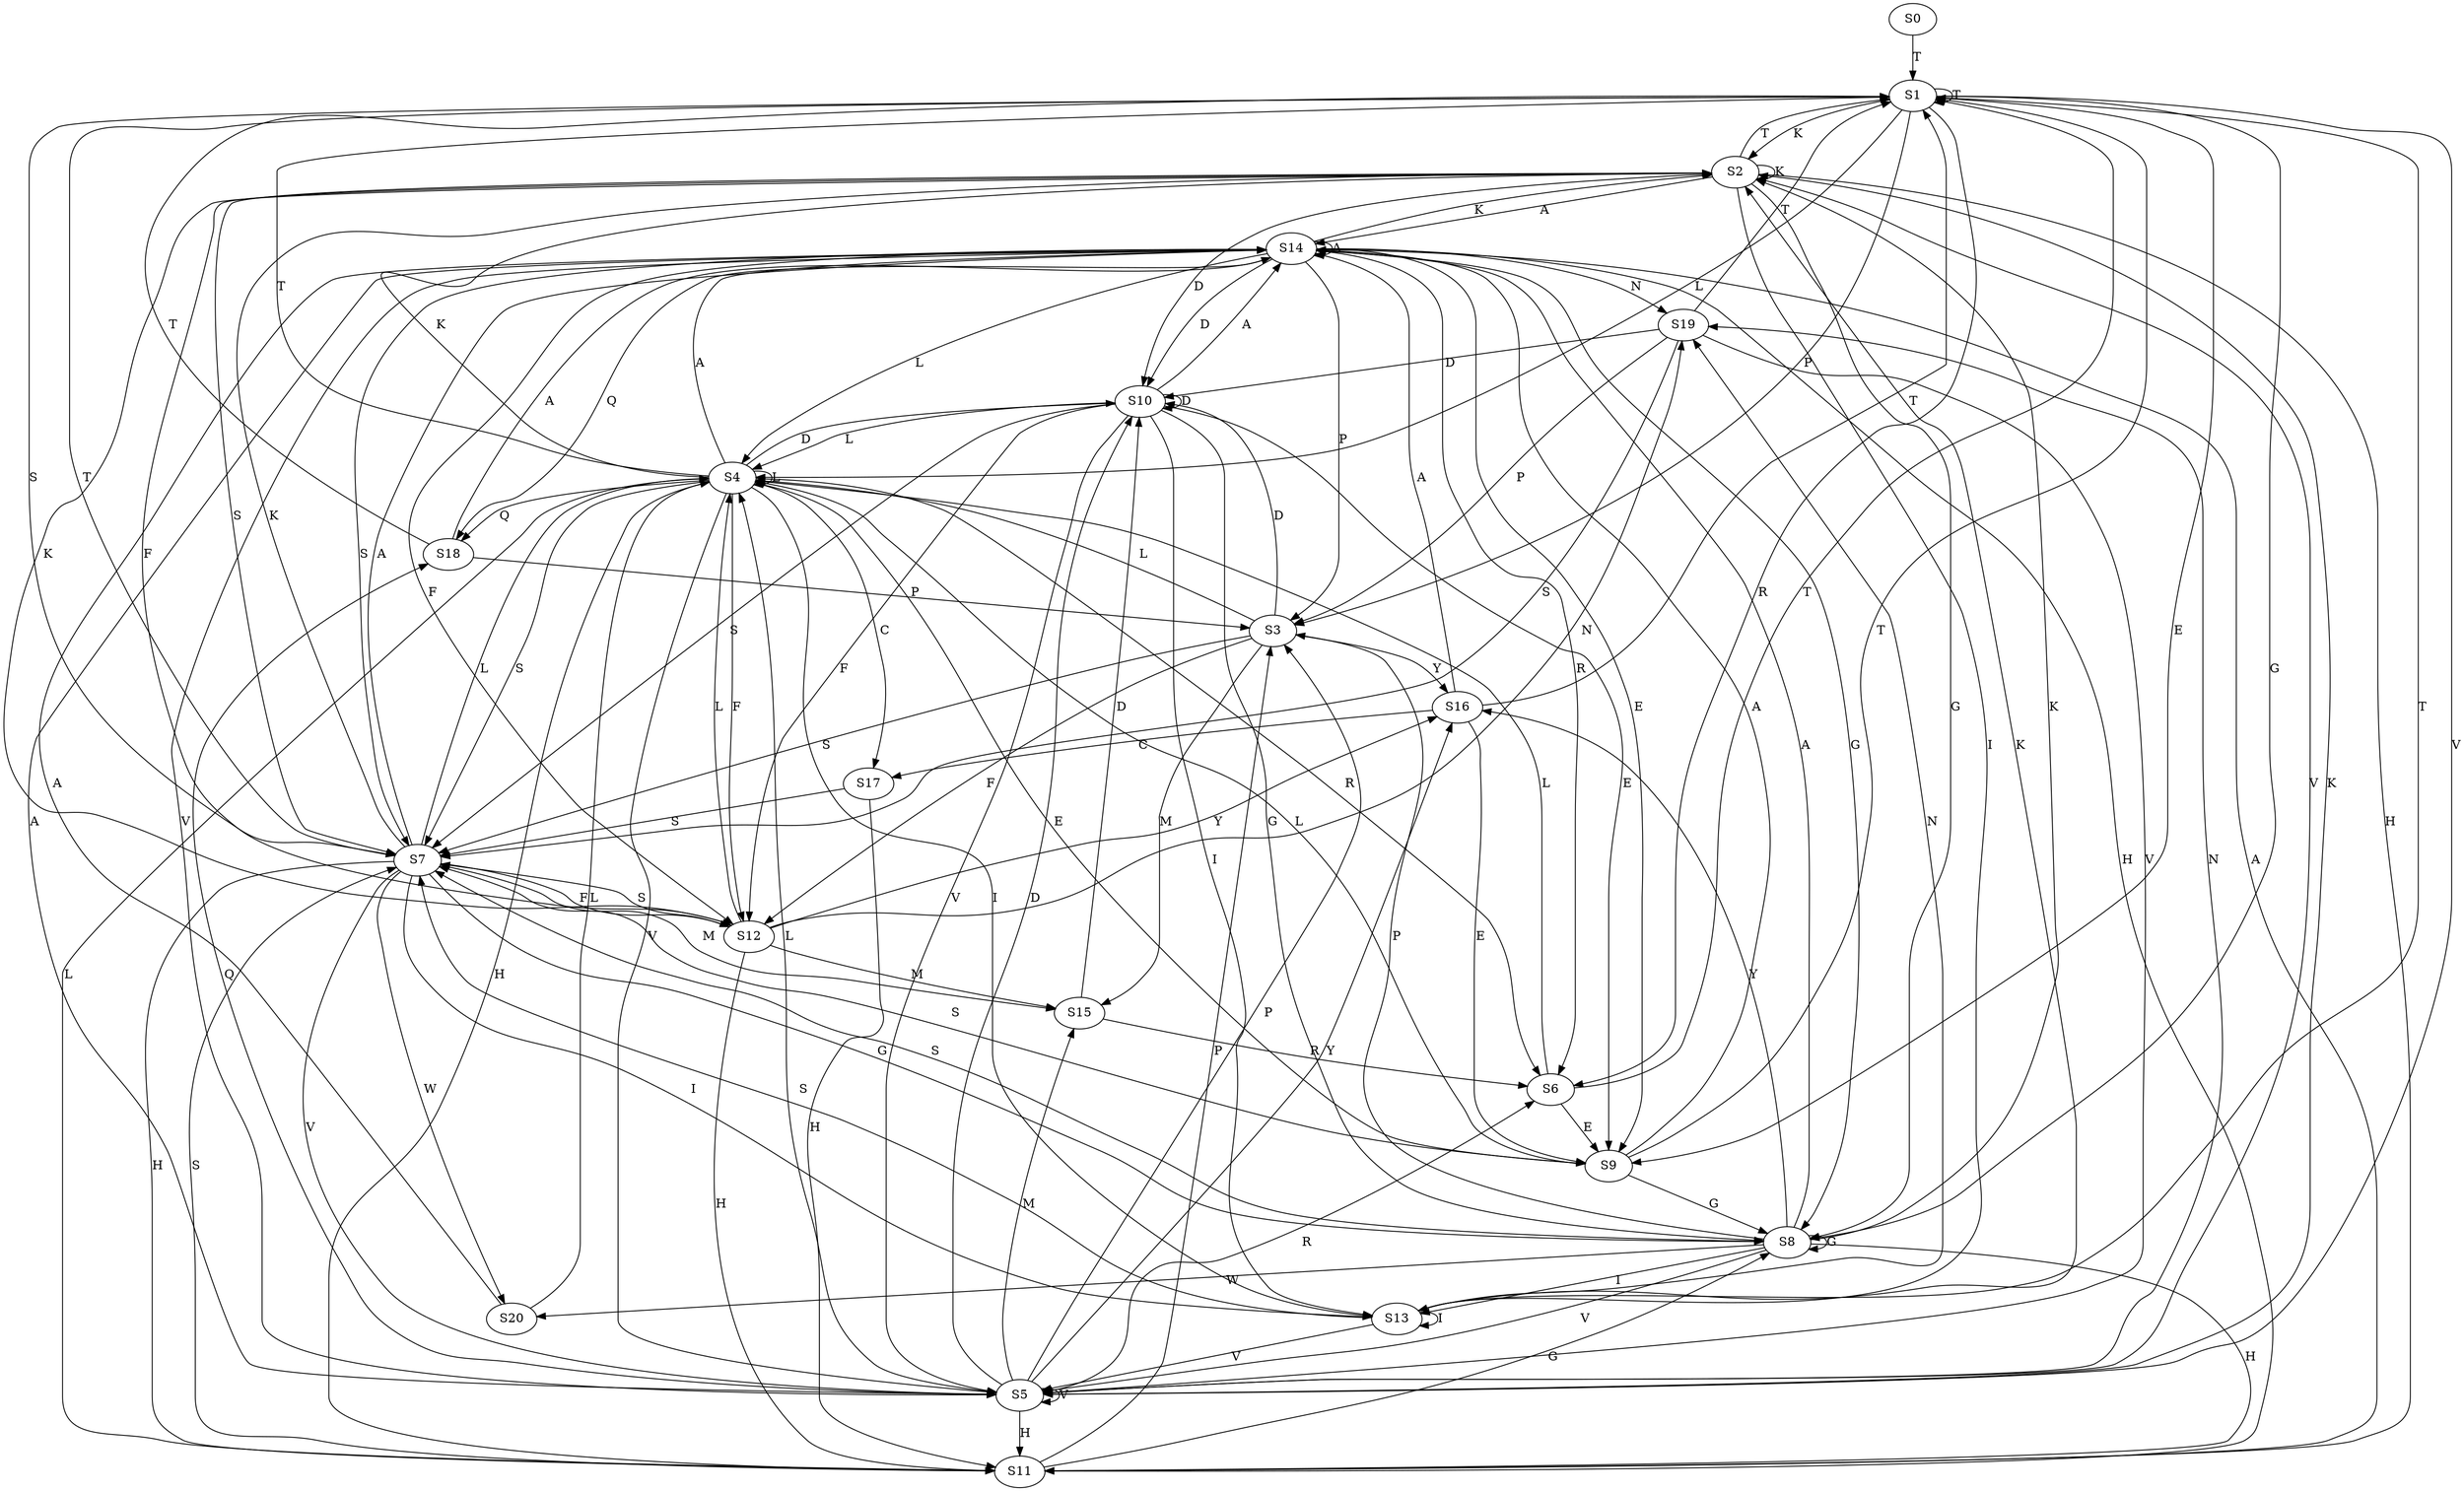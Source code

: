 strict digraph  {
	S0 -> S1 [ label = T ];
	S1 -> S2 [ label = K ];
	S1 -> S3 [ label = P ];
	S1 -> S1 [ label = T ];
	S1 -> S4 [ label = L ];
	S1 -> S5 [ label = V ];
	S1 -> S6 [ label = R ];
	S1 -> S7 [ label = S ];
	S1 -> S8 [ label = G ];
	S1 -> S9 [ label = E ];
	S2 -> S10 [ label = D ];
	S2 -> S5 [ label = V ];
	S2 -> S8 [ label = G ];
	S2 -> S1 [ label = T ];
	S2 -> S2 [ label = K ];
	S2 -> S11 [ label = H ];
	S2 -> S12 [ label = F ];
	S2 -> S13 [ label = I ];
	S2 -> S7 [ label = S ];
	S2 -> S14 [ label = A ];
	S3 -> S7 [ label = S ];
	S3 -> S12 [ label = F ];
	S3 -> S15 [ label = M ];
	S3 -> S10 [ label = D ];
	S3 -> S4 [ label = L ];
	S3 -> S16 [ label = Y ];
	S4 -> S5 [ label = V ];
	S4 -> S14 [ label = A ];
	S4 -> S12 [ label = F ];
	S4 -> S10 [ label = D ];
	S4 -> S2 [ label = K ];
	S4 -> S4 [ label = L ];
	S4 -> S17 [ label = C ];
	S4 -> S11 [ label = H ];
	S4 -> S7 [ label = S ];
	S4 -> S13 [ label = I ];
	S4 -> S1 [ label = T ];
	S4 -> S6 [ label = R ];
	S4 -> S18 [ label = Q ];
	S4 -> S9 [ label = E ];
	S5 -> S15 [ label = M ];
	S5 -> S19 [ label = N ];
	S5 -> S2 [ label = K ];
	S5 -> S18 [ label = Q ];
	S5 -> S14 [ label = A ];
	S5 -> S11 [ label = H ];
	S5 -> S6 [ label = R ];
	S5 -> S3 [ label = P ];
	S5 -> S4 [ label = L ];
	S5 -> S10 [ label = D ];
	S5 -> S5 [ label = V ];
	S5 -> S16 [ label = Y ];
	S6 -> S9 [ label = E ];
	S6 -> S4 [ label = L ];
	S6 -> S1 [ label = T ];
	S7 -> S4 [ label = L ];
	S7 -> S8 [ label = G ];
	S7 -> S2 [ label = K ];
	S7 -> S14 [ label = A ];
	S7 -> S5 [ label = V ];
	S7 -> S15 [ label = M ];
	S7 -> S20 [ label = W ];
	S7 -> S13 [ label = I ];
	S7 -> S12 [ label = F ];
	S7 -> S11 [ label = H ];
	S7 -> S1 [ label = T ];
	S8 -> S20 [ label = W ];
	S8 -> S5 [ label = V ];
	S8 -> S14 [ label = A ];
	S8 -> S16 [ label = Y ];
	S8 -> S11 [ label = H ];
	S8 -> S2 [ label = K ];
	S8 -> S7 [ label = S ];
	S8 -> S13 [ label = I ];
	S8 -> S8 [ label = G ];
	S8 -> S3 [ label = P ];
	S9 -> S8 [ label = G ];
	S9 -> S14 [ label = A ];
	S9 -> S4 [ label = L ];
	S9 -> S1 [ label = T ];
	S9 -> S7 [ label = S ];
	S10 -> S14 [ label = A ];
	S10 -> S12 [ label = F ];
	S10 -> S5 [ label = V ];
	S10 -> S10 [ label = D ];
	S10 -> S7 [ label = S ];
	S10 -> S9 [ label = E ];
	S10 -> S4 [ label = L ];
	S10 -> S8 [ label = G ];
	S10 -> S13 [ label = I ];
	S11 -> S14 [ label = A ];
	S11 -> S3 [ label = P ];
	S11 -> S7 [ label = S ];
	S11 -> S8 [ label = G ];
	S11 -> S4 [ label = L ];
	S12 -> S15 [ label = M ];
	S12 -> S7 [ label = S ];
	S12 -> S16 [ label = Y ];
	S12 -> S11 [ label = H ];
	S12 -> S19 [ label = N ];
	S12 -> S4 [ label = L ];
	S12 -> S2 [ label = K ];
	S13 -> S19 [ label = N ];
	S13 -> S2 [ label = K ];
	S13 -> S1 [ label = T ];
	S13 -> S13 [ label = I ];
	S13 -> S5 [ label = V ];
	S13 -> S7 [ label = S ];
	S14 -> S3 [ label = P ];
	S14 -> S2 [ label = K ];
	S14 -> S14 [ label = A ];
	S14 -> S8 [ label = G ];
	S14 -> S11 [ label = H ];
	S14 -> S9 [ label = E ];
	S14 -> S7 [ label = S ];
	S14 -> S5 [ label = V ];
	S14 -> S10 [ label = D ];
	S14 -> S19 [ label = N ];
	S14 -> S12 [ label = F ];
	S14 -> S4 [ label = L ];
	S14 -> S18 [ label = Q ];
	S14 -> S6 [ label = R ];
	S15 -> S6 [ label = R ];
	S15 -> S10 [ label = D ];
	S16 -> S9 [ label = E ];
	S16 -> S1 [ label = T ];
	S16 -> S17 [ label = C ];
	S16 -> S14 [ label = A ];
	S17 -> S11 [ label = H ];
	S17 -> S7 [ label = S ];
	S18 -> S14 [ label = A ];
	S18 -> S1 [ label = T ];
	S18 -> S3 [ label = P ];
	S19 -> S1 [ label = T ];
	S19 -> S3 [ label = P ];
	S19 -> S5 [ label = V ];
	S19 -> S7 [ label = S ];
	S19 -> S10 [ label = D ];
	S20 -> S14 [ label = A ];
	S20 -> S4 [ label = L ];
}
